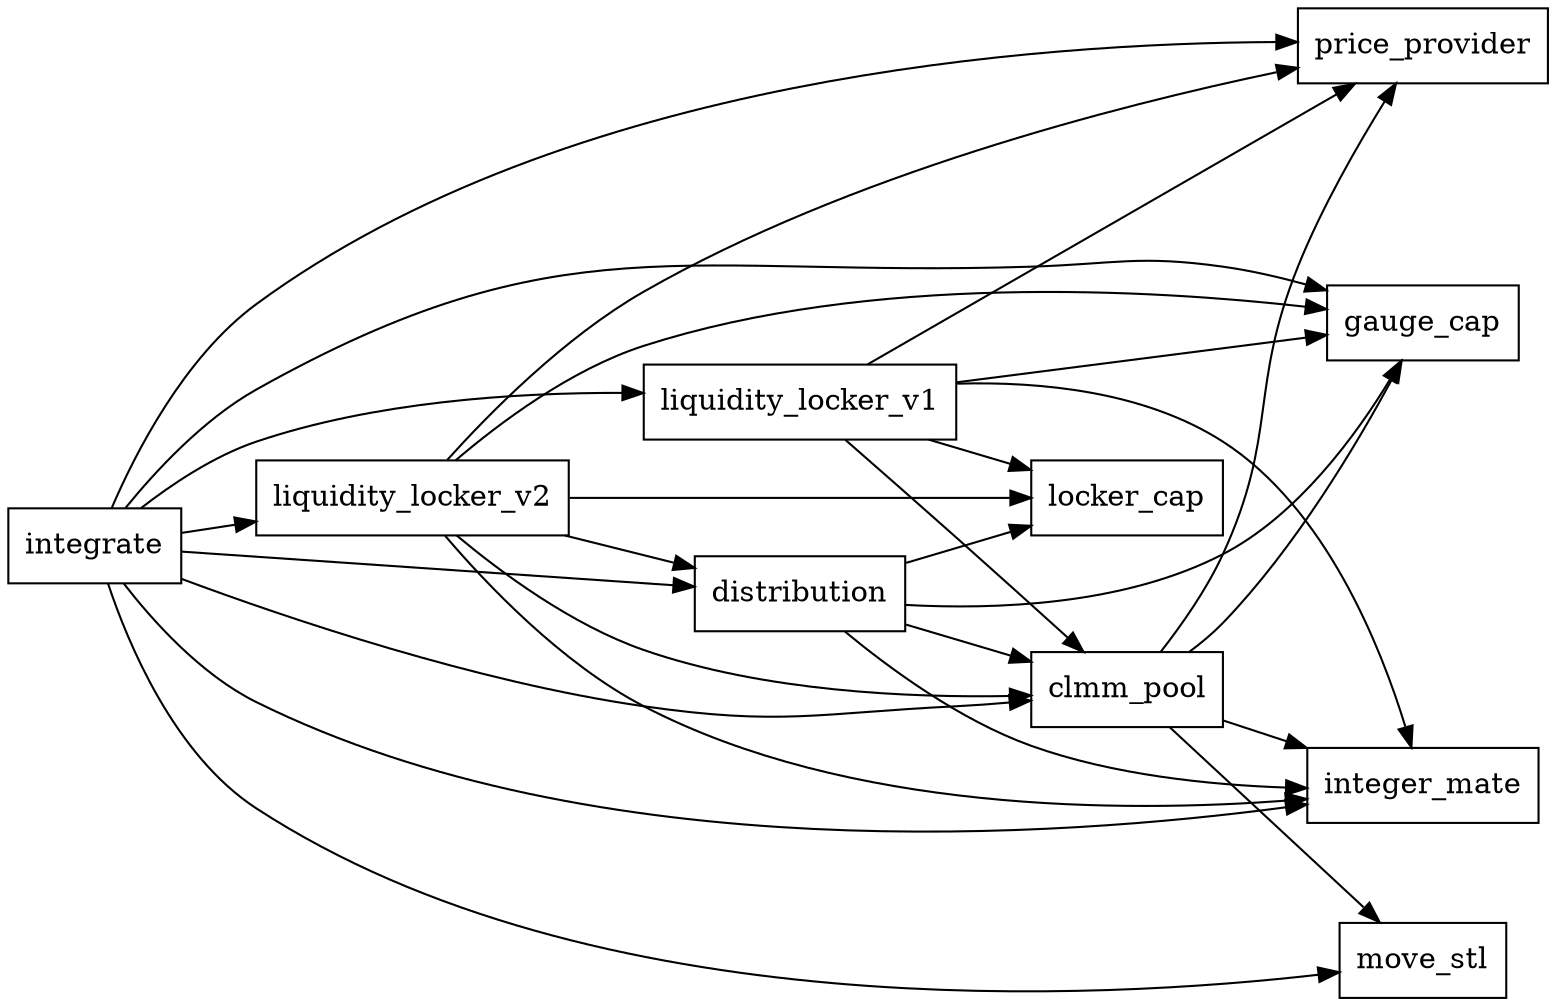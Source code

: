digraph Dependencies {
    rankdir=LR;
    node [shape=box];

    // Nodes with no incoming dependencies
    "integrate";

    // Dependency relationships:
    "clmm_pool"    -> "price_provider"
    "integrate"    -> "price_provider"

    "integrate"    -> "liquidity_locker_v1"
    "integrate"    -> "liquidity_locker_v2"

    "liquidity_locker_v1" -> "clmm_pool"
    "liquidity_locker_v1" -> "integer_mate"
    "liquidity_locker_v1" -> "price_provider"
    "liquidity_locker_v1" -> "gauge_cap"
    "liquidity_locker_v1" -> "locker_cap"


    "liquidity_locker_v2" -> "clmm_pool"
    "liquidity_locker_v2" -> "integer_mate"
    "liquidity_locker_v2" -> "price_provider"
    "liquidity_locker_v2" -> "gauge_cap"
    "liquidity_locker_v2" -> "distribution"
    "liquidity_locker_v2" -> "locker_cap"


    "distribution" -> "clmm_pool";
    "integrate"    -> "clmm_pool";
    "integrate"    -> "distribution";

    "clmm_pool"    -> "move_stl";
    "integrate"    -> "move_stl";

    "clmm_pool"    -> "integer_mate";
    "integrate"    -> "integer_mate";
    "distribution"  -> "integer_mate";

    "clmm_pool"    -> "gauge_cap";
    "distribution" -> "gauge_cap";
    "integrate"    -> "gauge_cap";
    "distribution" -> "locker_cap"
}